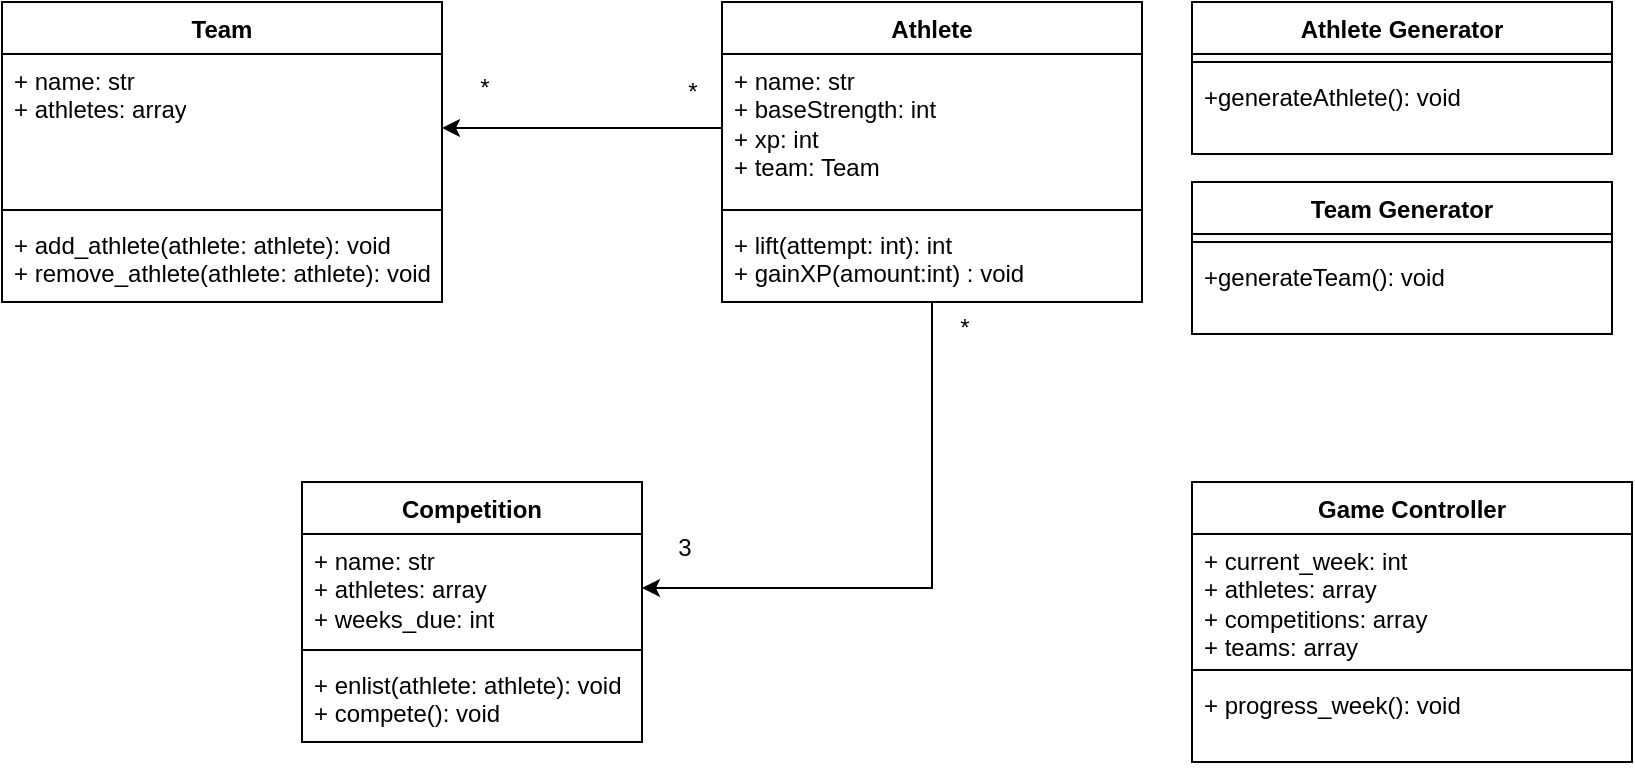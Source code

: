 <mxfile version="28.2.3">
  <diagram name="Page-1" id="uiEVrqM6zR9FgZwaDUHF">
    <mxGraphModel dx="1360" dy="795" grid="1" gridSize="10" guides="1" tooltips="1" connect="1" arrows="1" fold="1" page="1" pageScale="1" pageWidth="850" pageHeight="1100" math="0" shadow="0">
      <root>
        <mxCell id="0" />
        <mxCell id="1" parent="0" />
        <mxCell id="1RI_x-pAXlu_aGpAI-7a-5" style="edgeStyle=orthogonalEdgeStyle;rounded=0;orthogonalLoop=1;jettySize=auto;html=1;" edge="1" parent="1" source="7aWqR-SPFKHSEZrjgF6k-8" target="7aWqR-SPFKHSEZrjgF6k-13">
          <mxGeometry relative="1" as="geometry" />
        </mxCell>
        <mxCell id="7aWqR-SPFKHSEZrjgF6k-8" value="Athlete" style="swimlane;fontStyle=1;align=center;verticalAlign=top;childLayout=stackLayout;horizontal=1;startSize=26;horizontalStack=0;resizeParent=1;resizeParentMax=0;resizeLast=0;collapsible=1;marginBottom=0;whiteSpace=wrap;html=1;" parent="1" vertex="1">
          <mxGeometry x="390" y="40" width="210" height="150" as="geometry" />
        </mxCell>
        <mxCell id="7aWqR-SPFKHSEZrjgF6k-9" value="&lt;div&gt;+ name: str&lt;/div&gt;&lt;div&gt;+ baseStrength: int&lt;/div&gt;&lt;div&gt;+ xp: int&lt;/div&gt;&lt;div&gt;+ team: Team&lt;/div&gt;&lt;div&gt;&lt;br&gt;&lt;/div&gt;" style="text;strokeColor=none;fillColor=none;align=left;verticalAlign=top;spacingLeft=4;spacingRight=4;overflow=hidden;rotatable=0;points=[[0,0.5],[1,0.5]];portConstraint=eastwest;whiteSpace=wrap;html=1;" parent="7aWqR-SPFKHSEZrjgF6k-8" vertex="1">
          <mxGeometry y="26" width="210" height="74" as="geometry" />
        </mxCell>
        <mxCell id="7aWqR-SPFKHSEZrjgF6k-10" value="" style="line;strokeWidth=1;fillColor=none;align=left;verticalAlign=middle;spacingTop=-1;spacingLeft=3;spacingRight=3;rotatable=0;labelPosition=right;points=[];portConstraint=eastwest;strokeColor=inherit;" parent="7aWqR-SPFKHSEZrjgF6k-8" vertex="1">
          <mxGeometry y="100" width="210" height="8" as="geometry" />
        </mxCell>
        <mxCell id="7aWqR-SPFKHSEZrjgF6k-11" value="&lt;div&gt;+ lift(attempt: int): int&lt;/div&gt;&lt;div&gt;+ gainXP(amount:int) : void&lt;/div&gt;" style="text;strokeColor=none;fillColor=none;align=left;verticalAlign=top;spacingLeft=4;spacingRight=4;overflow=hidden;rotatable=0;points=[[0,0.5],[1,0.5]];portConstraint=eastwest;whiteSpace=wrap;html=1;" parent="7aWqR-SPFKHSEZrjgF6k-8" vertex="1">
          <mxGeometry y="108" width="210" height="42" as="geometry" />
        </mxCell>
        <mxCell id="7aWqR-SPFKHSEZrjgF6k-12" value="Competition" style="swimlane;fontStyle=1;align=center;verticalAlign=top;childLayout=stackLayout;horizontal=1;startSize=26;horizontalStack=0;resizeParent=1;resizeParentMax=0;resizeLast=0;collapsible=1;marginBottom=0;whiteSpace=wrap;html=1;" parent="1" vertex="1">
          <mxGeometry x="180" y="280" width="170" height="130" as="geometry" />
        </mxCell>
        <mxCell id="7aWqR-SPFKHSEZrjgF6k-13" value="&lt;div&gt;+ name: str&lt;/div&gt;&lt;div&gt;+ athletes: array&lt;/div&gt;&lt;div&gt;+ weeks_due: int&lt;/div&gt;" style="text;strokeColor=none;fillColor=none;align=left;verticalAlign=top;spacingLeft=4;spacingRight=4;overflow=hidden;rotatable=0;points=[[0,0.5],[1,0.5]];portConstraint=eastwest;whiteSpace=wrap;html=1;" parent="7aWqR-SPFKHSEZrjgF6k-12" vertex="1">
          <mxGeometry y="26" width="170" height="54" as="geometry" />
        </mxCell>
        <mxCell id="7aWqR-SPFKHSEZrjgF6k-14" value="" style="line;strokeWidth=1;fillColor=none;align=left;verticalAlign=middle;spacingTop=-1;spacingLeft=3;spacingRight=3;rotatable=0;labelPosition=right;points=[];portConstraint=eastwest;strokeColor=inherit;" parent="7aWqR-SPFKHSEZrjgF6k-12" vertex="1">
          <mxGeometry y="80" width="170" height="8" as="geometry" />
        </mxCell>
        <mxCell id="7aWqR-SPFKHSEZrjgF6k-15" value="&lt;div&gt;+ enlist(athlete: athlete): void&lt;/div&gt;&lt;div&gt;+ compete(): void&lt;/div&gt;" style="text;strokeColor=none;fillColor=none;align=left;verticalAlign=top;spacingLeft=4;spacingRight=4;overflow=hidden;rotatable=0;points=[[0,0.5],[1,0.5]];portConstraint=eastwest;whiteSpace=wrap;html=1;" parent="7aWqR-SPFKHSEZrjgF6k-12" vertex="1">
          <mxGeometry y="88" width="170" height="42" as="geometry" />
        </mxCell>
        <mxCell id="7aWqR-SPFKHSEZrjgF6k-16" value="Game Controller" style="swimlane;fontStyle=1;align=center;verticalAlign=top;childLayout=stackLayout;horizontal=1;startSize=26;horizontalStack=0;resizeParent=1;resizeParentMax=0;resizeLast=0;collapsible=1;marginBottom=0;whiteSpace=wrap;html=1;" parent="1" vertex="1">
          <mxGeometry x="625" y="280" width="220" height="140" as="geometry" />
        </mxCell>
        <mxCell id="7aWqR-SPFKHSEZrjgF6k-17" value="&lt;div&gt;+ current_week: int&lt;/div&gt;&lt;div&gt;+ athletes: array&lt;/div&gt;&lt;div&gt;+ competitions: array&lt;/div&gt;&lt;div&gt;+ teams: array&lt;/div&gt;&lt;div&gt;&lt;br&gt;&lt;/div&gt;&lt;div&gt;&lt;br&gt;&lt;/div&gt;&lt;div&gt;&lt;br&gt;&lt;/div&gt;&lt;div&gt;&lt;br&gt;&lt;/div&gt;" style="text;strokeColor=none;fillColor=none;align=left;verticalAlign=top;spacingLeft=4;spacingRight=4;overflow=hidden;rotatable=0;points=[[0,0.5],[1,0.5]];portConstraint=eastwest;whiteSpace=wrap;html=1;" parent="7aWqR-SPFKHSEZrjgF6k-16" vertex="1">
          <mxGeometry y="26" width="220" height="64" as="geometry" />
        </mxCell>
        <mxCell id="7aWqR-SPFKHSEZrjgF6k-18" value="" style="line;strokeWidth=1;fillColor=none;align=left;verticalAlign=middle;spacingTop=-1;spacingLeft=3;spacingRight=3;rotatable=0;labelPosition=right;points=[];portConstraint=eastwest;strokeColor=inherit;" parent="7aWqR-SPFKHSEZrjgF6k-16" vertex="1">
          <mxGeometry y="90" width="220" height="8" as="geometry" />
        </mxCell>
        <mxCell id="7aWqR-SPFKHSEZrjgF6k-19" value="&lt;div&gt;+ progress_week(): void&lt;/div&gt;" style="text;strokeColor=none;fillColor=none;align=left;verticalAlign=top;spacingLeft=4;spacingRight=4;overflow=hidden;rotatable=0;points=[[0,0.5],[1,0.5]];portConstraint=eastwest;whiteSpace=wrap;html=1;" parent="7aWqR-SPFKHSEZrjgF6k-16" vertex="1">
          <mxGeometry y="98" width="220" height="42" as="geometry" />
        </mxCell>
        <mxCell id="7aWqR-SPFKHSEZrjgF6k-20" value="Team" style="swimlane;fontStyle=1;align=center;verticalAlign=top;childLayout=stackLayout;horizontal=1;startSize=26;horizontalStack=0;resizeParent=1;resizeParentMax=0;resizeLast=0;collapsible=1;marginBottom=0;whiteSpace=wrap;html=1;" parent="1" vertex="1">
          <mxGeometry x="30" y="40" width="220" height="150" as="geometry" />
        </mxCell>
        <mxCell id="7aWqR-SPFKHSEZrjgF6k-21" value="&lt;div&gt;+ name: str&lt;/div&gt;&lt;div&gt;+ athletes: array&lt;/div&gt;&lt;div&gt;&lt;br&gt;&lt;/div&gt;" style="text;strokeColor=none;fillColor=none;align=left;verticalAlign=top;spacingLeft=4;spacingRight=4;overflow=hidden;rotatable=0;points=[[0,0.5],[1,0.5]];portConstraint=eastwest;whiteSpace=wrap;html=1;" parent="7aWqR-SPFKHSEZrjgF6k-20" vertex="1">
          <mxGeometry y="26" width="220" height="74" as="geometry" />
        </mxCell>
        <mxCell id="7aWqR-SPFKHSEZrjgF6k-22" value="" style="line;strokeWidth=1;fillColor=none;align=left;verticalAlign=middle;spacingTop=-1;spacingLeft=3;spacingRight=3;rotatable=0;labelPosition=right;points=[];portConstraint=eastwest;strokeColor=inherit;" parent="7aWqR-SPFKHSEZrjgF6k-20" vertex="1">
          <mxGeometry y="100" width="220" height="8" as="geometry" />
        </mxCell>
        <mxCell id="7aWqR-SPFKHSEZrjgF6k-23" value="&lt;div&gt;+ add_athlete(athlete: athlete): void&lt;/div&gt;&lt;div&gt;+ remove_athlete(athlete: athlete): void&lt;/div&gt;" style="text;strokeColor=none;fillColor=none;align=left;verticalAlign=top;spacingLeft=4;spacingRight=4;overflow=hidden;rotatable=0;points=[[0,0.5],[1,0.5]];portConstraint=eastwest;whiteSpace=wrap;html=1;" parent="7aWqR-SPFKHSEZrjgF6k-20" vertex="1">
          <mxGeometry y="108" width="220" height="42" as="geometry" />
        </mxCell>
        <mxCell id="1RI_x-pAXlu_aGpAI-7a-10" style="edgeStyle=orthogonalEdgeStyle;rounded=0;orthogonalLoop=1;jettySize=auto;html=1;" edge="1" parent="1" source="7aWqR-SPFKHSEZrjgF6k-9" target="7aWqR-SPFKHSEZrjgF6k-21">
          <mxGeometry relative="1" as="geometry" />
        </mxCell>
        <mxCell id="1RI_x-pAXlu_aGpAI-7a-12" value="*" style="text;html=1;align=center;verticalAlign=middle;resizable=0;points=[];autosize=1;strokeColor=none;fillColor=none;" vertex="1" parent="1">
          <mxGeometry x="496" y="188" width="30" height="30" as="geometry" />
        </mxCell>
        <mxCell id="1RI_x-pAXlu_aGpAI-7a-13" value="3" style="text;html=1;align=center;verticalAlign=middle;resizable=0;points=[];autosize=1;strokeColor=none;fillColor=none;" vertex="1" parent="1">
          <mxGeometry x="356" y="298" width="30" height="30" as="geometry" />
        </mxCell>
        <mxCell id="1RI_x-pAXlu_aGpAI-7a-14" value="*" style="text;html=1;align=center;verticalAlign=middle;resizable=0;points=[];autosize=1;strokeColor=none;fillColor=none;" vertex="1" parent="1">
          <mxGeometry x="360" y="70" width="30" height="30" as="geometry" />
        </mxCell>
        <mxCell id="1RI_x-pAXlu_aGpAI-7a-15" value="*" style="text;html=1;align=center;verticalAlign=middle;resizable=0;points=[];autosize=1;strokeColor=none;fillColor=none;" vertex="1" parent="1">
          <mxGeometry x="256" y="68" width="30" height="30" as="geometry" />
        </mxCell>
        <mxCell id="1RI_x-pAXlu_aGpAI-7a-16" value="Athlete Generator" style="swimlane;fontStyle=1;align=center;verticalAlign=top;childLayout=stackLayout;horizontal=1;startSize=26;horizontalStack=0;resizeParent=1;resizeParentMax=0;resizeLast=0;collapsible=1;marginBottom=0;whiteSpace=wrap;html=1;" vertex="1" parent="1">
          <mxGeometry x="625" y="40" width="210" height="76" as="geometry" />
        </mxCell>
        <mxCell id="1RI_x-pAXlu_aGpAI-7a-18" value="" style="line;strokeWidth=1;fillColor=none;align=left;verticalAlign=middle;spacingTop=-1;spacingLeft=3;spacingRight=3;rotatable=0;labelPosition=right;points=[];portConstraint=eastwest;strokeColor=inherit;" vertex="1" parent="1RI_x-pAXlu_aGpAI-7a-16">
          <mxGeometry y="26" width="210" height="8" as="geometry" />
        </mxCell>
        <mxCell id="1RI_x-pAXlu_aGpAI-7a-19" value="+generateAthlete(): void" style="text;strokeColor=none;fillColor=none;align=left;verticalAlign=top;spacingLeft=4;spacingRight=4;overflow=hidden;rotatable=0;points=[[0,0.5],[1,0.5]];portConstraint=eastwest;whiteSpace=wrap;html=1;" vertex="1" parent="1RI_x-pAXlu_aGpAI-7a-16">
          <mxGeometry y="34" width="210" height="42" as="geometry" />
        </mxCell>
        <mxCell id="1RI_x-pAXlu_aGpAI-7a-20" value="Team Generator" style="swimlane;fontStyle=1;align=center;verticalAlign=top;childLayout=stackLayout;horizontal=1;startSize=26;horizontalStack=0;resizeParent=1;resizeParentMax=0;resizeLast=0;collapsible=1;marginBottom=0;whiteSpace=wrap;html=1;" vertex="1" parent="1">
          <mxGeometry x="625" y="130" width="210" height="76" as="geometry" />
        </mxCell>
        <mxCell id="1RI_x-pAXlu_aGpAI-7a-21" value="" style="line;strokeWidth=1;fillColor=none;align=left;verticalAlign=middle;spacingTop=-1;spacingLeft=3;spacingRight=3;rotatable=0;labelPosition=right;points=[];portConstraint=eastwest;strokeColor=inherit;" vertex="1" parent="1RI_x-pAXlu_aGpAI-7a-20">
          <mxGeometry y="26" width="210" height="8" as="geometry" />
        </mxCell>
        <mxCell id="1RI_x-pAXlu_aGpAI-7a-22" value="+generateTeam(): void" style="text;strokeColor=none;fillColor=none;align=left;verticalAlign=top;spacingLeft=4;spacingRight=4;overflow=hidden;rotatable=0;points=[[0,0.5],[1,0.5]];portConstraint=eastwest;whiteSpace=wrap;html=1;" vertex="1" parent="1RI_x-pAXlu_aGpAI-7a-20">
          <mxGeometry y="34" width="210" height="42" as="geometry" />
        </mxCell>
      </root>
    </mxGraphModel>
  </diagram>
</mxfile>

